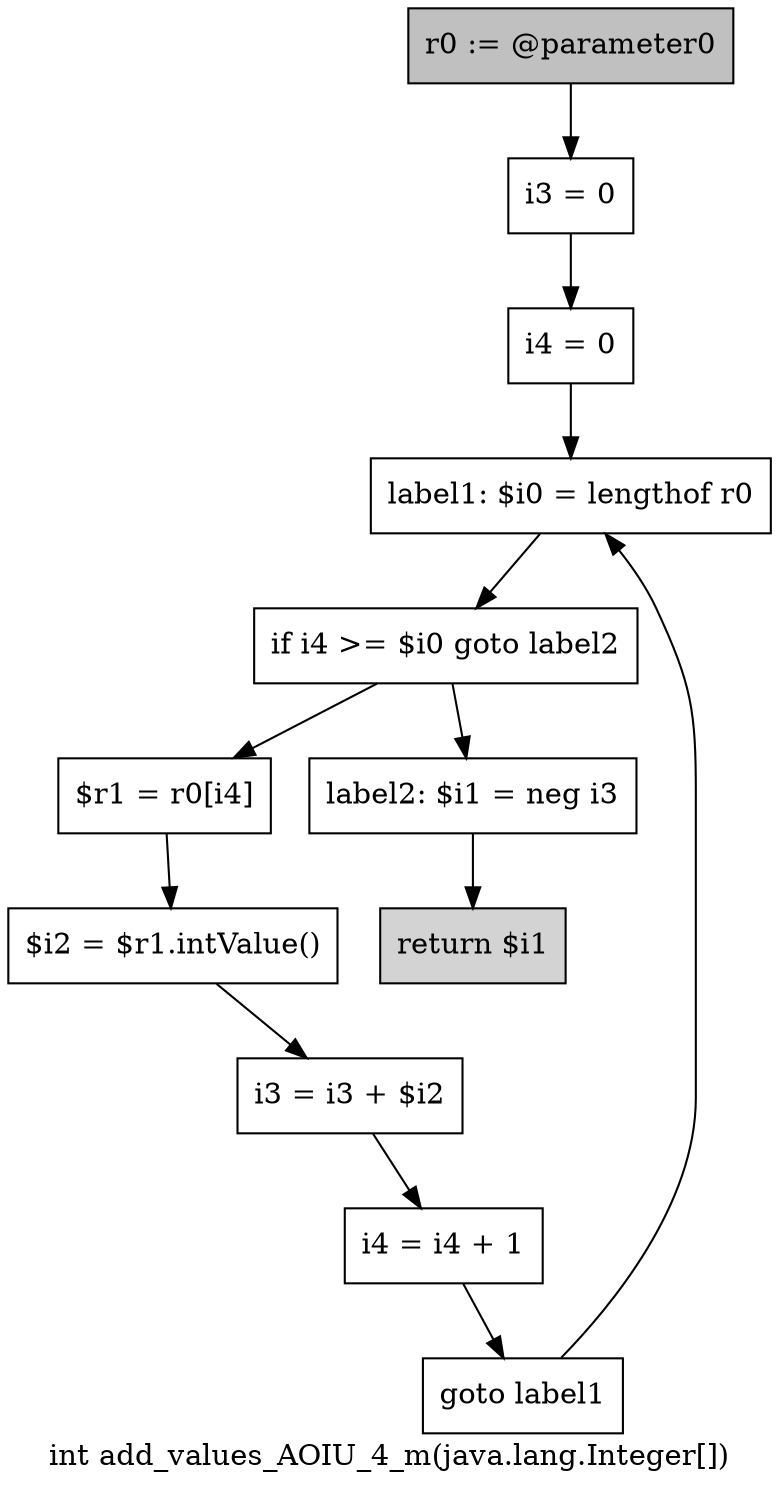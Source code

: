 digraph "int add_values_AOIU_4_m(java.lang.Integer[])" {
    label="int add_values_AOIU_4_m(java.lang.Integer[])";
    node [shape=box];
    "0" [style=filled,fillcolor=gray,label="r0 := @parameter0",];
    "1" [label="i3 = 0",];
    "0"->"1";
    "2" [label="i4 = 0",];
    "1"->"2";
    "3" [label="label1: $i0 = lengthof r0",];
    "2"->"3";
    "4" [label="if i4 >= $i0 goto label2",];
    "3"->"4";
    "5" [label="$r1 = r0[i4]",];
    "4"->"5";
    "10" [label="label2: $i1 = neg i3",];
    "4"->"10";
    "6" [label="$i2 = $r1.intValue()",];
    "5"->"6";
    "7" [label="i3 = i3 + $i2",];
    "6"->"7";
    "8" [label="i4 = i4 + 1",];
    "7"->"8";
    "9" [label="goto label1",];
    "8"->"9";
    "9"->"3";
    "11" [style=filled,fillcolor=lightgray,label="return $i1",];
    "10"->"11";
}
